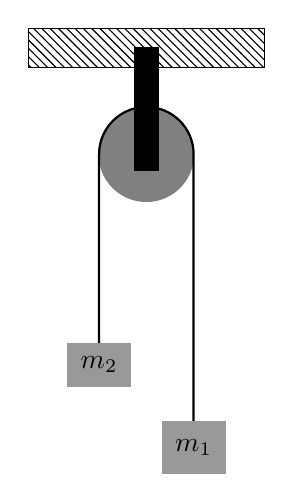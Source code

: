 \begin{tikzpicture} 
%\draw [help lines,color=lightgray] (0,0) grid (5,5);

\draw [fill,pattern=north west lines] (1,4) -- (4,4) -- (4,4.5) -- (1,4.5) --cycle;
\draw [fill] (2.35,2.7) -- (2.65,2.7) -- (2.65,4.25) -- (2.35,4.25) --cycle;
\begin{scope} [on background layer]
\draw [fill,color=gray] (2.5,2.9) coordinate (CrO) circle (0.6);
\end{scope}
\draw (CrO) ++(0:0.6) coordinate (Tr);
\draw (CrO) ++(0:-0.6) coordinate (Tl);

\draw [thick] (Tr) -- (3.1,-0.5);
\draw [thick] (Tl) -- (1.9,0.5);

\draw [thick] (Tr) arc (0:180:0.6);

\draw [fill,color=black!40] (2.7,-0.5) rectangle (3.5,-1.15) node () [black,midway] {$m_1$};

\draw [fill,color=black!40] (1.5,0.5) rectangle (2.3,-0.05)node () [black,midway] {$m_2$};

\end{tikzpicture}